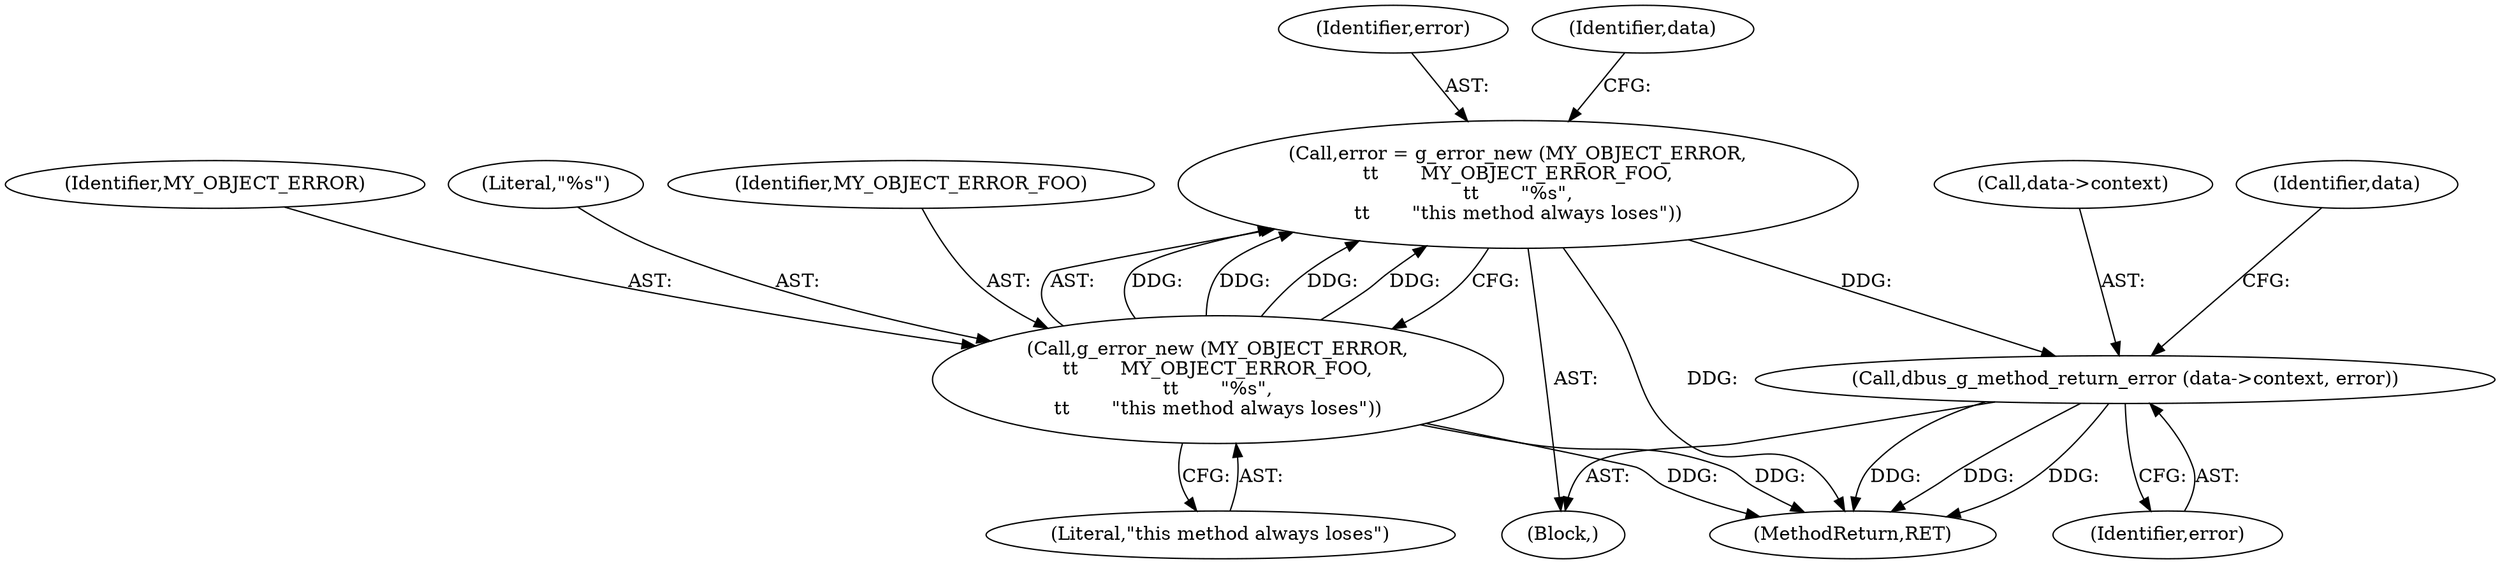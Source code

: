 digraph "1_dbus_9a6bce9b615abca6068348c1606ba8eaf13d9ae0@pointer" {
"1000111" [label="(Call,dbus_g_method_return_error (data->context, error))"];
"1000104" [label="(Call,error = g_error_new (MY_OBJECT_ERROR,\n\t\t       MY_OBJECT_ERROR_FOO,\n\t\t       \"%s\",\n\t\t       \"this method always loses\"))"];
"1000106" [label="(Call,g_error_new (MY_OBJECT_ERROR,\n\t\t       MY_OBJECT_ERROR_FOO,\n\t\t       \"%s\",\n\t\t       \"this method always loses\"))"];
"1000112" [label="(Call,data->context)"];
"1000104" [label="(Call,error = g_error_new (MY_OBJECT_ERROR,\n\t\t       MY_OBJECT_ERROR_FOO,\n\t\t       \"%s\",\n\t\t       \"this method always loses\"))"];
"1000110" [label="(Literal,\"this method always loses\")"];
"1000120" [label="(MethodReturn,RET)"];
"1000105" [label="(Identifier,error)"];
"1000111" [label="(Call,dbus_g_method_return_error (data->context, error))"];
"1000115" [label="(Identifier,error)"];
"1000113" [label="(Identifier,data)"];
"1000109" [label="(Literal,\"%s\")"];
"1000117" [label="(Identifier,data)"];
"1000108" [label="(Identifier,MY_OBJECT_ERROR_FOO)"];
"1000106" [label="(Call,g_error_new (MY_OBJECT_ERROR,\n\t\t       MY_OBJECT_ERROR_FOO,\n\t\t       \"%s\",\n\t\t       \"this method always loses\"))"];
"1000102" [label="(Block,)"];
"1000107" [label="(Identifier,MY_OBJECT_ERROR)"];
"1000111" -> "1000102"  [label="AST: "];
"1000111" -> "1000115"  [label="CFG: "];
"1000112" -> "1000111"  [label="AST: "];
"1000115" -> "1000111"  [label="AST: "];
"1000117" -> "1000111"  [label="CFG: "];
"1000111" -> "1000120"  [label="DDG: "];
"1000111" -> "1000120"  [label="DDG: "];
"1000111" -> "1000120"  [label="DDG: "];
"1000104" -> "1000111"  [label="DDG: "];
"1000104" -> "1000102"  [label="AST: "];
"1000104" -> "1000106"  [label="CFG: "];
"1000105" -> "1000104"  [label="AST: "];
"1000106" -> "1000104"  [label="AST: "];
"1000113" -> "1000104"  [label="CFG: "];
"1000104" -> "1000120"  [label="DDG: "];
"1000106" -> "1000104"  [label="DDG: "];
"1000106" -> "1000104"  [label="DDG: "];
"1000106" -> "1000104"  [label="DDG: "];
"1000106" -> "1000104"  [label="DDG: "];
"1000106" -> "1000110"  [label="CFG: "];
"1000107" -> "1000106"  [label="AST: "];
"1000108" -> "1000106"  [label="AST: "];
"1000109" -> "1000106"  [label="AST: "];
"1000110" -> "1000106"  [label="AST: "];
"1000106" -> "1000120"  [label="DDG: "];
"1000106" -> "1000120"  [label="DDG: "];
}
